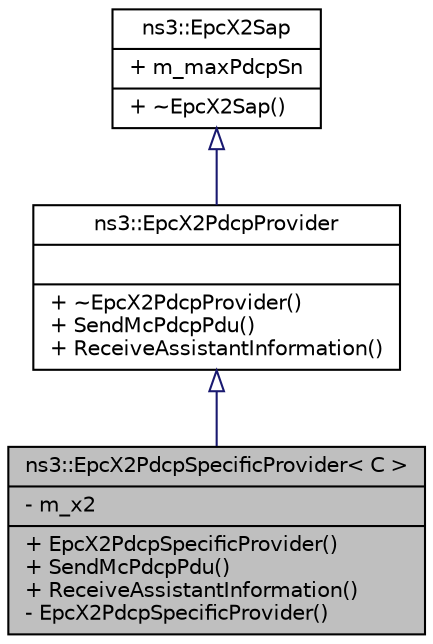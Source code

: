 digraph "ns3::EpcX2PdcpSpecificProvider&lt; C &gt;"
{
  edge [fontname="Helvetica",fontsize="10",labelfontname="Helvetica",labelfontsize="10"];
  node [fontname="Helvetica",fontsize="10",shape=record];
  Node1 [label="{ns3::EpcX2PdcpSpecificProvider\< C \>\n|- m_x2\l|+ EpcX2PdcpSpecificProvider()\l+ SendMcPdcpPdu()\l+ ReceiveAssistantInformation()\l- EpcX2PdcpSpecificProvider()\l}",height=0.2,width=0.4,color="black", fillcolor="grey75", style="filled", fontcolor="black"];
  Node2 -> Node1 [dir="back",color="midnightblue",fontsize="10",style="solid",arrowtail="onormal"];
  Node2 [label="{ns3::EpcX2PdcpProvider\n||+ ~EpcX2PdcpProvider()\l+ SendMcPdcpPdu()\l+ ReceiveAssistantInformation()\l}",height=0.2,width=0.4,color="black", fillcolor="white", style="filled",URL="$d8/d42/classns3_1_1EpcX2PdcpProvider.html"];
  Node3 -> Node2 [dir="back",color="midnightblue",fontsize="10",style="solid",arrowtail="onormal"];
  Node3 [label="{ns3::EpcX2Sap\n|+ m_maxPdcpSn\l|+ ~EpcX2Sap()\l}",height=0.2,width=0.4,color="black", fillcolor="white", style="filled",URL="$d1/dc9/classns3_1_1EpcX2Sap.html",tooltip="Common structures for EpcX2SapProvider and EpcX2SapUser. "];
}

